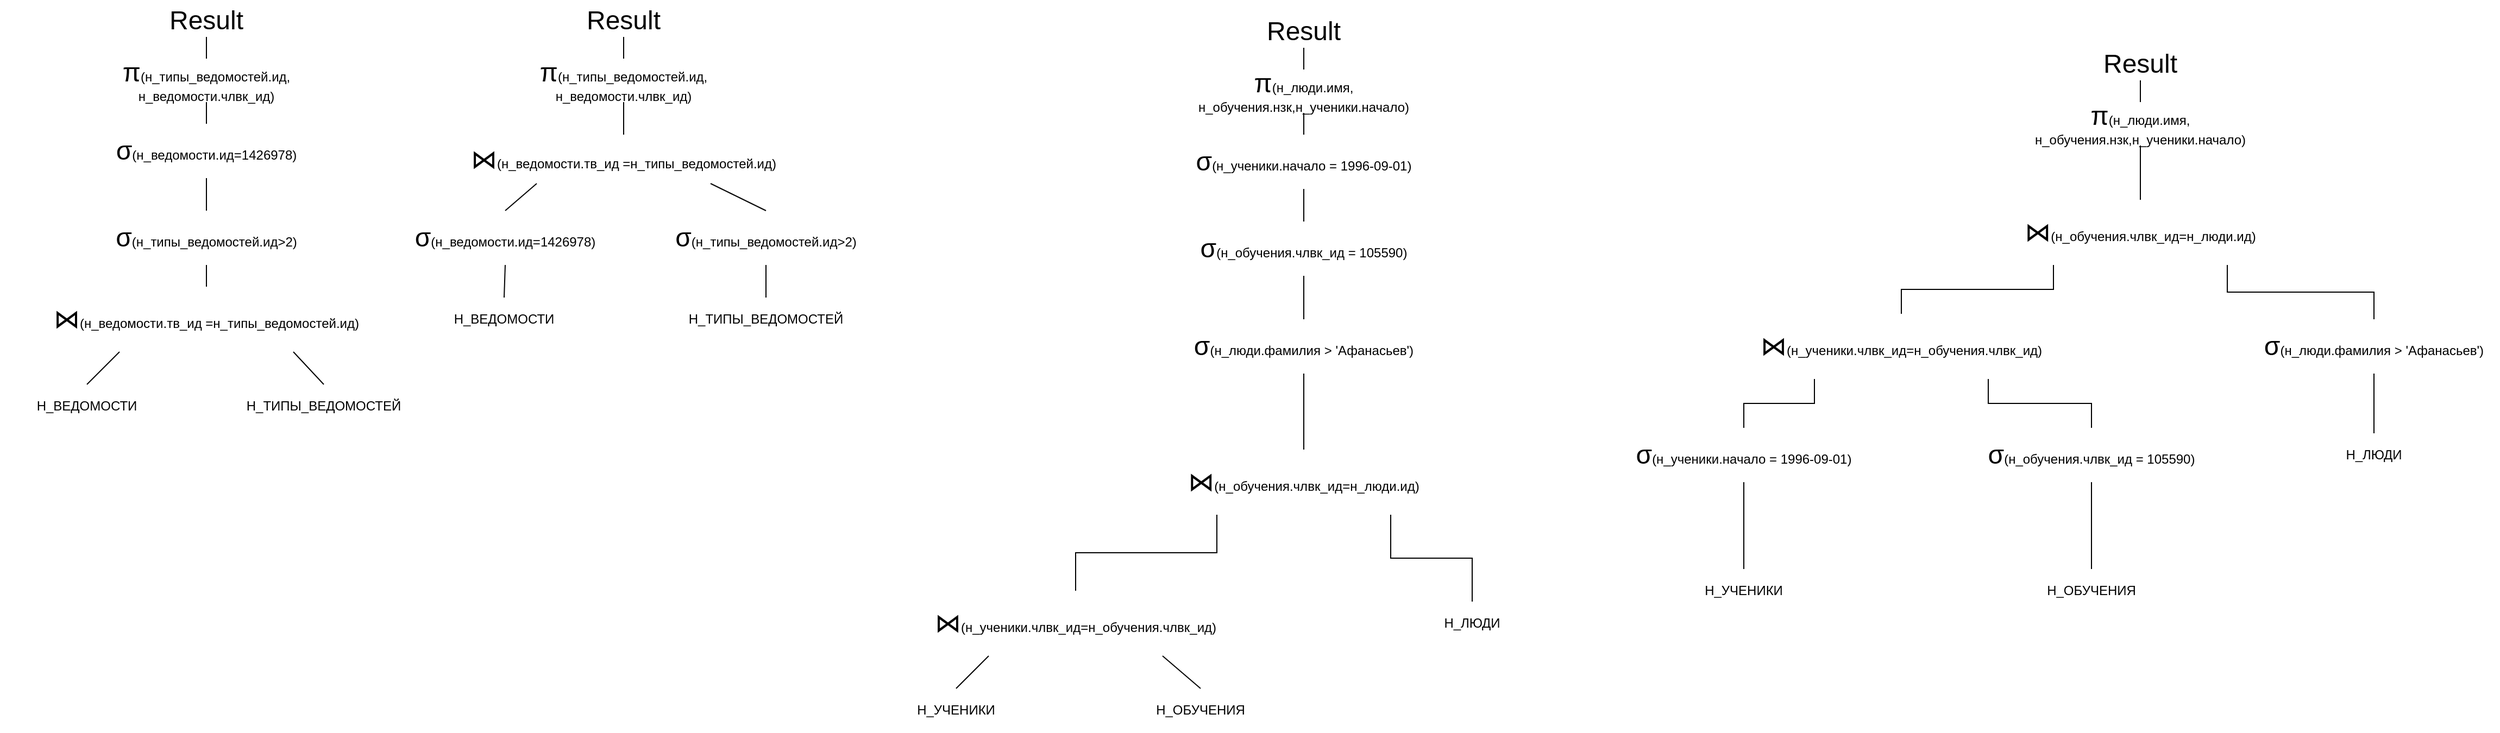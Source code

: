 <mxfile version="27.0.1" pages="2">
  <diagram name="Страница — 1" id="2JjP7Pa0rujz-EyegafC">
    <mxGraphModel dx="2725" dy="1222" grid="1" gridSize="10" guides="1" tooltips="1" connect="1" arrows="1" fold="1" page="1" pageScale="1" pageWidth="827" pageHeight="1169" math="0" shadow="0">
      <root>
        <mxCell id="0" />
        <mxCell id="1" parent="0" />
        <mxCell id="96zn_LZhvRboqHvBQPjA-2" value="&lt;font style=&quot;font-size: 24px;&quot;&gt;Result&lt;/font&gt;" style="text;html=1;align=center;verticalAlign=middle;whiteSpace=wrap;rounded=0;shadow=1;" parent="1" vertex="1">
          <mxGeometry x="20" y="50" width="60" height="30" as="geometry" />
        </mxCell>
        <mxCell id="96zn_LZhvRboqHvBQPjA-3" value="&lt;font style=&quot;font-size: 24px;&quot;&gt;π&lt;/font&gt;&lt;font style=&quot;font-size: 12px;&quot;&gt;(н_типы_ведомостей.ид, н_ведомости.члвк_ид&lt;/font&gt;)" style="text;html=1;align=center;verticalAlign=middle;whiteSpace=wrap;rounded=0;" parent="1" vertex="1">
          <mxGeometry x="-60" y="100" width="220" height="40" as="geometry" />
        </mxCell>
        <mxCell id="96zn_LZhvRboqHvBQPjA-4" value="&lt;font face=&quot;Helvetica&quot; style=&quot;&quot;&gt;&lt;font style=&quot;font-size: 24px;&quot;&gt;σ&lt;/font&gt;&lt;font style=&quot;font-size: 12px;&quot;&gt;&lt;font style=&quot;&quot;&gt;(н_ведомости.ид=1426978&lt;/font&gt;&lt;/font&gt;&lt;/font&gt;&lt;span style=&quot;background-color: transparent; color: light-dark(rgb(0, 0, 0), rgb(255, 255, 255));&quot;&gt;)&lt;/span&gt;" style="text;html=1;align=center;verticalAlign=middle;whiteSpace=wrap;rounded=0;" parent="1" vertex="1">
          <mxGeometry x="-65" y="160" width="230" height="50" as="geometry" />
        </mxCell>
        <mxCell id="96zn_LZhvRboqHvBQPjA-8" value="&lt;font face=&quot;Helvetica&quot; style=&quot;&quot;&gt;&lt;font style=&quot;font-size: 24px;&quot;&gt;σ&lt;/font&gt;&lt;font style=&quot;font-size: 12px;&quot;&gt;&lt;font style=&quot;&quot;&gt;(н_типы_ведомостей.ид&amp;gt;2&lt;/font&gt;&lt;/font&gt;&lt;/font&gt;&lt;span style=&quot;background-color: initial;&quot;&gt;)&lt;/span&gt;" style="text;html=1;align=center;verticalAlign=middle;whiteSpace=wrap;rounded=0;" parent="1" vertex="1">
          <mxGeometry x="-65" y="240" width="230" height="50" as="geometry" />
        </mxCell>
        <mxCell id="96zn_LZhvRboqHvBQPjA-9" value="&lt;span style=&quot;color: rgb(0, 0, 0); font-style: normal; font-variant-ligatures: normal; font-variant-caps: normal; font-weight: 400; letter-spacing: normal; orphans: 2; text-align: left; text-indent: 0px; text-transform: none; widows: 2; word-spacing: 0px; -webkit-text-stroke-width: 0px; white-space: normal; background-color: rgb(255, 255, 255); text-decoration-thickness: initial; text-decoration-style: initial; text-decoration-color: initial; float: none; display: inline !important;&quot;&gt;&lt;font style=&quot;font-size: 24px;&quot; face=&quot;Helvetica&quot;&gt;⋈&lt;/font&gt;&lt;font style=&quot;font-size: 12px;&quot; face=&quot;Helvetica&quot;&gt;(н_ведомости.тв_ид =н_типы_ведомостей.ид)&lt;/font&gt;&lt;/span&gt;" style="text;html=1;align=center;verticalAlign=middle;whiteSpace=wrap;rounded=0;" parent="1" vertex="1">
          <mxGeometry x="-110" y="310" width="320" height="60" as="geometry" />
        </mxCell>
        <mxCell id="96zn_LZhvRboqHvBQPjA-10" value="Н_ТИПЫ_ВЕДОМОСТЕЙ" style="text;html=1;align=center;verticalAlign=middle;whiteSpace=wrap;rounded=0;" parent="1" vertex="1">
          <mxGeometry x="80" y="400" width="156" height="40" as="geometry" />
        </mxCell>
        <mxCell id="96zn_LZhvRboqHvBQPjA-11" value="Н_ВЕДОМОСТИ" style="text;html=1;align=center;verticalAlign=middle;whiteSpace=wrap;rounded=0;" parent="1" vertex="1">
          <mxGeometry x="-140" y="400" width="160" height="40" as="geometry" />
        </mxCell>
        <mxCell id="96zn_LZhvRboqHvBQPjA-12" value="" style="endArrow=none;html=1;rounded=0;exitX=0.5;exitY=0;exitDx=0;exitDy=0;entryX=0.25;entryY=1;entryDx=0;entryDy=0;" parent="1" source="96zn_LZhvRboqHvBQPjA-11" target="96zn_LZhvRboqHvBQPjA-9" edge="1">
          <mxGeometry width="50" height="50" relative="1" as="geometry">
            <mxPoint x="-60" y="400" as="sourcePoint" />
            <mxPoint x="270" y="370" as="targetPoint" />
          </mxGeometry>
        </mxCell>
        <mxCell id="96zn_LZhvRboqHvBQPjA-13" value="" style="endArrow=none;html=1;rounded=0;exitX=0.5;exitY=0;exitDx=0;exitDy=0;entryX=0.75;entryY=1;entryDx=0;entryDy=0;" parent="1" source="96zn_LZhvRboqHvBQPjA-10" target="96zn_LZhvRboqHvBQPjA-9" edge="1">
          <mxGeometry width="50" height="50" relative="1" as="geometry">
            <mxPoint x="-50" y="410" as="sourcePoint" />
            <mxPoint x="-20" y="380" as="targetPoint" />
          </mxGeometry>
        </mxCell>
        <mxCell id="96zn_LZhvRboqHvBQPjA-14" value="" style="endArrow=none;html=1;rounded=0;exitX=0.5;exitY=0;exitDx=0;exitDy=0;" parent="1" source="96zn_LZhvRboqHvBQPjA-9" target="96zn_LZhvRboqHvBQPjA-8" edge="1">
          <mxGeometry width="50" height="50" relative="1" as="geometry">
            <mxPoint x="220" y="420" as="sourcePoint" />
            <mxPoint x="270" y="370" as="targetPoint" />
          </mxGeometry>
        </mxCell>
        <mxCell id="96zn_LZhvRboqHvBQPjA-15" value="" style="endArrow=none;html=1;rounded=0;exitX=0.5;exitY=0;exitDx=0;exitDy=0;entryX=0.5;entryY=1;entryDx=0;entryDy=0;" parent="1" source="96zn_LZhvRboqHvBQPjA-8" target="96zn_LZhvRboqHvBQPjA-4" edge="1">
          <mxGeometry width="50" height="50" relative="1" as="geometry">
            <mxPoint x="-40" y="420" as="sourcePoint" />
            <mxPoint x="-10" y="390" as="targetPoint" />
          </mxGeometry>
        </mxCell>
        <mxCell id="96zn_LZhvRboqHvBQPjA-16" value="" style="endArrow=none;html=1;rounded=0;exitX=0.5;exitY=1;exitDx=0;exitDy=0;entryX=0.5;entryY=0;entryDx=0;entryDy=0;" parent="1" source="96zn_LZhvRboqHvBQPjA-3" target="96zn_LZhvRboqHvBQPjA-4" edge="1">
          <mxGeometry width="50" height="50" relative="1" as="geometry">
            <mxPoint x="-30" y="430" as="sourcePoint" />
            <mxPoint y="400" as="targetPoint" />
          </mxGeometry>
        </mxCell>
        <mxCell id="96zn_LZhvRboqHvBQPjA-17" value="" style="endArrow=none;html=1;rounded=0;exitX=0.5;exitY=1;exitDx=0;exitDy=0;entryX=0.5;entryY=0;entryDx=0;entryDy=0;" parent="1" source="96zn_LZhvRboqHvBQPjA-2" target="96zn_LZhvRboqHvBQPjA-3" edge="1">
          <mxGeometry width="50" height="50" relative="1" as="geometry">
            <mxPoint x="-20" y="440" as="sourcePoint" />
            <mxPoint x="10" y="410" as="targetPoint" />
          </mxGeometry>
        </mxCell>
        <mxCell id="96zn_LZhvRboqHvBQPjA-21" value="&lt;font style=&quot;font-size: 24px;&quot;&gt;Result&lt;/font&gt;" style="text;html=1;align=center;verticalAlign=middle;whiteSpace=wrap;rounded=0;shadow=1;" parent="1" vertex="1">
          <mxGeometry x="404" y="50" width="60" height="30" as="geometry" />
        </mxCell>
        <mxCell id="96zn_LZhvRboqHvBQPjA-22" value="&lt;font style=&quot;font-size: 24px;&quot;&gt;π&lt;/font&gt;(н_типы_ведомостей.ид, н_ведомости.члвк_ид)" style="text;html=1;align=center;verticalAlign=middle;whiteSpace=wrap;rounded=0;" parent="1" vertex="1">
          <mxGeometry x="324" y="100" width="220" height="40" as="geometry" />
        </mxCell>
        <mxCell id="96zn_LZhvRboqHvBQPjA-23" value="&lt;font face=&quot;Helvetica&quot; style=&quot;&quot;&gt;&lt;font style=&quot;font-size: 24px;&quot;&gt;σ&lt;/font&gt;&lt;font style=&quot;font-size: 12px;&quot;&gt;&lt;font style=&quot;&quot;&gt;(&lt;/font&gt;&lt;/font&gt;&lt;/font&gt;н_ведомости.ид=1426978&lt;span style=&quot;background-color: transparent; color: light-dark(rgb(0, 0, 0), rgb(255, 255, 255));&quot;&gt;)&lt;/span&gt;" style="text;html=1;align=center;verticalAlign=middle;whiteSpace=wrap;rounded=0;" parent="1" vertex="1">
          <mxGeometry x="210" y="240" width="230" height="50" as="geometry" />
        </mxCell>
        <mxCell id="96zn_LZhvRboqHvBQPjA-24" value="&lt;font face=&quot;Helvetica&quot; style=&quot;&quot;&gt;&lt;font style=&quot;font-size: 24px;&quot;&gt;σ&lt;/font&gt;&lt;font style=&quot;font-size: 12px;&quot;&gt;&lt;font style=&quot;&quot;&gt;(&lt;/font&gt;&lt;/font&gt;&lt;/font&gt;н_типы_ведомостей.ид&amp;gt;2&lt;span style=&quot;background-color: initial;&quot;&gt;)&lt;/span&gt;" style="text;html=1;align=center;verticalAlign=middle;whiteSpace=wrap;rounded=0;" parent="1" vertex="1">
          <mxGeometry x="450" y="240" width="230" height="50" as="geometry" />
        </mxCell>
        <mxCell id="96zn_LZhvRboqHvBQPjA-25" value="&lt;span style=&quot;color: rgb(0, 0, 0); font-style: normal; font-variant-ligatures: normal; font-variant-caps: normal; font-weight: 400; letter-spacing: normal; orphans: 2; text-align: left; text-indent: 0px; text-transform: none; widows: 2; word-spacing: 0px; -webkit-text-stroke-width: 0px; white-space: normal; background-color: rgb(255, 255, 255); text-decoration-thickness: initial; text-decoration-style: initial; text-decoration-color: initial; float: none; display: inline !important;&quot;&gt;&lt;font style=&quot;font-size: 24px;&quot; face=&quot;Helvetica&quot;&gt;⋈&lt;/font&gt;&lt;font style=&quot;font-size: 12px;&quot; face=&quot;Helvetica&quot;&gt;(&lt;/font&gt;н_ведомости.тв_ид =н_типы_ведомостей.ид&lt;font style=&quot;font-size: 12px;&quot; face=&quot;Helvetica&quot;&gt;)&lt;/font&gt;&lt;/span&gt;" style="text;html=1;align=center;verticalAlign=middle;whiteSpace=wrap;rounded=0;" parent="1" vertex="1">
          <mxGeometry x="274" y="170" width="320" height="45" as="geometry" />
        </mxCell>
        <mxCell id="96zn_LZhvRboqHvBQPjA-26" value="Н_ТИПЫ_ВЕДОМОСТЕЙ" style="text;html=1;align=center;verticalAlign=middle;whiteSpace=wrap;rounded=0;" parent="1" vertex="1">
          <mxGeometry x="510" y="320" width="110" height="40" as="geometry" />
        </mxCell>
        <mxCell id="96zn_LZhvRboqHvBQPjA-27" value="Н_ВЕДОМОСТИ" style="text;html=1;align=center;verticalAlign=middle;whiteSpace=wrap;rounded=0;" parent="1" vertex="1">
          <mxGeometry x="244" y="320" width="160" height="40" as="geometry" />
        </mxCell>
        <mxCell id="96zn_LZhvRboqHvBQPjA-33" value="" style="endArrow=none;html=1;rounded=0;exitX=0.5;exitY=1;exitDx=0;exitDy=0;entryX=0.5;entryY=0;entryDx=0;entryDy=0;" parent="1" source="96zn_LZhvRboqHvBQPjA-21" target="96zn_LZhvRboqHvBQPjA-22" edge="1">
          <mxGeometry width="50" height="50" relative="1" as="geometry">
            <mxPoint x="364" y="440" as="sourcePoint" />
            <mxPoint x="394" y="410" as="targetPoint" />
          </mxGeometry>
        </mxCell>
        <mxCell id="96zn_LZhvRboqHvBQPjA-34" value="" style="endArrow=none;html=1;rounded=0;exitX=0.5;exitY=0;exitDx=0;exitDy=0;entryX=0.5;entryY=1;entryDx=0;entryDy=0;" parent="1" source="96zn_LZhvRboqHvBQPjA-27" target="96zn_LZhvRboqHvBQPjA-23" edge="1">
          <mxGeometry width="50" height="50" relative="1" as="geometry">
            <mxPoint x="-50" y="410" as="sourcePoint" />
            <mxPoint x="-20" y="380" as="targetPoint" />
          </mxGeometry>
        </mxCell>
        <mxCell id="96zn_LZhvRboqHvBQPjA-35" value="" style="endArrow=none;html=1;rounded=0;exitX=0.5;exitY=0;exitDx=0;exitDy=0;entryX=0.5;entryY=1;entryDx=0;entryDy=0;" parent="1" source="96zn_LZhvRboqHvBQPjA-26" edge="1">
          <mxGeometry width="50" height="50" relative="1" as="geometry">
            <mxPoint x="345" y="330" as="sourcePoint" />
            <mxPoint x="565" y="290" as="targetPoint" />
          </mxGeometry>
        </mxCell>
        <mxCell id="96zn_LZhvRboqHvBQPjA-36" value="" style="endArrow=none;html=1;rounded=0;exitX=0.5;exitY=0;exitDx=0;exitDy=0;entryX=0.25;entryY=1;entryDx=0;entryDy=0;" parent="1" source="96zn_LZhvRboqHvBQPjA-23" target="96zn_LZhvRboqHvBQPjA-25" edge="1">
          <mxGeometry width="50" height="50" relative="1" as="geometry">
            <mxPoint x="355" y="340" as="sourcePoint" />
            <mxPoint x="355" y="310" as="targetPoint" />
          </mxGeometry>
        </mxCell>
        <mxCell id="96zn_LZhvRboqHvBQPjA-37" value="" style="endArrow=none;html=1;rounded=0;exitX=0.5;exitY=0;exitDx=0;exitDy=0;entryX=0.75;entryY=1;entryDx=0;entryDy=0;" parent="1" source="96zn_LZhvRboqHvBQPjA-24" target="96zn_LZhvRboqHvBQPjA-25" edge="1">
          <mxGeometry width="50" height="50" relative="1" as="geometry">
            <mxPoint x="565" y="240" as="sourcePoint" />
            <mxPoint x="365" y="320" as="targetPoint" />
          </mxGeometry>
        </mxCell>
        <mxCell id="96zn_LZhvRboqHvBQPjA-38" value="" style="endArrow=none;html=1;rounded=0;entryX=0.5;entryY=1;entryDx=0;entryDy=0;" parent="1" source="96zn_LZhvRboqHvBQPjA-25" target="96zn_LZhvRboqHvBQPjA-22" edge="1">
          <mxGeometry width="50" height="50" relative="1" as="geometry">
            <mxPoint x="375" y="360" as="sourcePoint" />
            <mxPoint x="375" y="330" as="targetPoint" />
          </mxGeometry>
        </mxCell>
        <mxCell id="K8DJrwSRKDagzmZcBtCX-1" value="&lt;font style=&quot;font-size: 24px;&quot;&gt;Result&lt;/font&gt;" style="text;html=1;align=center;verticalAlign=middle;whiteSpace=wrap;rounded=0;shadow=1;" parent="1" vertex="1">
          <mxGeometry x="1030" y="60" width="60" height="30" as="geometry" />
        </mxCell>
        <mxCell id="K8DJrwSRKDagzmZcBtCX-2" value="&lt;font style=&quot;font-size: 24px;&quot;&gt;π&lt;/font&gt;&lt;font style=&quot;font-size: 12px;&quot;&gt;(н_люди.имя,&lt;/font&gt;&lt;div&gt;&lt;font style=&quot;font-size: 12px;&quot;&gt;н_обучения.нзк,н_ученики.начало)&lt;/font&gt;&lt;/div&gt;" style="text;html=1;align=center;verticalAlign=middle;whiteSpace=wrap;rounded=0;" parent="1" vertex="1">
          <mxGeometry x="950" y="110" width="220" height="40" as="geometry" />
        </mxCell>
        <mxCell id="K8DJrwSRKDagzmZcBtCX-3" value="&lt;font face=&quot;Helvetica&quot; style=&quot;&quot;&gt;&lt;font style=&quot;font-size: 24px;&quot;&gt;σ&lt;/font&gt;&lt;font style=&quot;font-size: 12px;&quot;&gt;&lt;font style=&quot;&quot;&gt;(н_ученики.начало = 1996-09-01&lt;/font&gt;&lt;/font&gt;&lt;/font&gt;&lt;span style=&quot;background-color: transparent; color: light-dark(rgb(0, 0, 0), rgb(255, 255, 255));&quot;&gt;)&lt;/span&gt;" style="text;html=1;align=center;verticalAlign=middle;whiteSpace=wrap;rounded=0;" parent="1" vertex="1">
          <mxGeometry x="945" y="170" width="230" height="50" as="geometry" />
        </mxCell>
        <mxCell id="K8DJrwSRKDagzmZcBtCX-4" value="&lt;font face=&quot;Helvetica&quot; style=&quot;&quot;&gt;&lt;font style=&quot;font-size: 24px;&quot;&gt;σ&lt;/font&gt;&lt;font style=&quot;font-size: 12px;&quot;&gt;&lt;font style=&quot;&quot;&gt;(н_обучения.члвк_ид = 105590&lt;/font&gt;&lt;/font&gt;&lt;/font&gt;&lt;span style=&quot;background-color: initial;&quot;&gt;)&lt;/span&gt;" style="text;html=1;align=center;verticalAlign=middle;whiteSpace=wrap;rounded=0;" parent="1" vertex="1">
          <mxGeometry x="945" y="250" width="230" height="50" as="geometry" />
        </mxCell>
        <mxCell id="K8DJrwSRKDagzmZcBtCX-5" value="&lt;span style=&quot;color: rgb(0, 0, 0); font-style: normal; font-variant-ligatures: normal; font-variant-caps: normal; font-weight: 400; letter-spacing: normal; orphans: 2; text-align: left; text-indent: 0px; text-transform: none; widows: 2; word-spacing: 0px; -webkit-text-stroke-width: 0px; white-space: normal; background-color: rgb(255, 255, 255); text-decoration-thickness: initial; text-decoration-style: initial; text-decoration-color: initial; float: none; display: inline !important;&quot;&gt;&lt;font style=&quot;font-size: 24px;&quot; face=&quot;Helvetica&quot;&gt;⋈&lt;/font&gt;&lt;font style=&quot;font-size: 12px;&quot; face=&quot;Helvetica&quot;&gt;(н_ученики.члвк_ид=н_обучения.члвк_ид)&lt;/font&gt;&lt;/span&gt;" style="text;html=1;align=center;verticalAlign=middle;whiteSpace=wrap;rounded=0;" parent="1" vertex="1">
          <mxGeometry x="690" y="590" width="320" height="60" as="geometry" />
        </mxCell>
        <mxCell id="K8DJrwSRKDagzmZcBtCX-6" value="Н_ОБУЧЕНИЯ" style="text;html=1;align=center;verticalAlign=middle;whiteSpace=wrap;rounded=0;" parent="1" vertex="1">
          <mxGeometry x="910" y="680" width="110" height="40" as="geometry" />
        </mxCell>
        <mxCell id="K8DJrwSRKDagzmZcBtCX-7" value="Н_УЧЕНИКИ" style="text;html=1;align=center;verticalAlign=middle;whiteSpace=wrap;rounded=0;" parent="1" vertex="1">
          <mxGeometry x="660" y="680" width="160" height="40" as="geometry" />
        </mxCell>
        <mxCell id="K8DJrwSRKDagzmZcBtCX-8" value="" style="endArrow=none;html=1;rounded=0;exitX=0.5;exitY=0;exitDx=0;exitDy=0;entryX=0.25;entryY=1;entryDx=0;entryDy=0;" parent="1" source="K8DJrwSRKDagzmZcBtCX-7" target="K8DJrwSRKDagzmZcBtCX-5" edge="1">
          <mxGeometry width="50" height="50" relative="1" as="geometry">
            <mxPoint x="1020" y="590" as="sourcePoint" />
            <mxPoint x="1070" y="540" as="targetPoint" />
          </mxGeometry>
        </mxCell>
        <mxCell id="K8DJrwSRKDagzmZcBtCX-9" value="" style="endArrow=none;html=1;rounded=0;exitX=0.5;exitY=0;exitDx=0;exitDy=0;entryX=0.75;entryY=1;entryDx=0;entryDy=0;" parent="1" source="K8DJrwSRKDagzmZcBtCX-6" target="K8DJrwSRKDagzmZcBtCX-5" edge="1">
          <mxGeometry width="50" height="50" relative="1" as="geometry">
            <mxPoint x="750" y="580" as="sourcePoint" />
            <mxPoint x="780" y="550" as="targetPoint" />
          </mxGeometry>
        </mxCell>
        <mxCell id="K8DJrwSRKDagzmZcBtCX-10" value="" style="endArrow=none;html=1;rounded=0;" parent="1" target="K8DJrwSRKDagzmZcBtCX-4" edge="1">
          <mxGeometry width="50" height="50" relative="1" as="geometry">
            <mxPoint x="1060" y="340" as="sourcePoint" />
            <mxPoint x="1280" y="380" as="targetPoint" />
          </mxGeometry>
        </mxCell>
        <mxCell id="K8DJrwSRKDagzmZcBtCX-11" value="" style="endArrow=none;html=1;rounded=0;exitX=0.5;exitY=0;exitDx=0;exitDy=0;entryX=0.5;entryY=1;entryDx=0;entryDy=0;" parent="1" source="K8DJrwSRKDagzmZcBtCX-4" target="K8DJrwSRKDagzmZcBtCX-3" edge="1">
          <mxGeometry width="50" height="50" relative="1" as="geometry">
            <mxPoint x="970" y="430" as="sourcePoint" />
            <mxPoint x="1000" y="400" as="targetPoint" />
          </mxGeometry>
        </mxCell>
        <mxCell id="K8DJrwSRKDagzmZcBtCX-12" value="" style="endArrow=none;html=1;rounded=0;exitX=0.5;exitY=1;exitDx=0;exitDy=0;entryX=0.5;entryY=0;entryDx=0;entryDy=0;" parent="1" source="K8DJrwSRKDagzmZcBtCX-2" target="K8DJrwSRKDagzmZcBtCX-3" edge="1">
          <mxGeometry width="50" height="50" relative="1" as="geometry">
            <mxPoint x="980" y="440" as="sourcePoint" />
            <mxPoint x="1010" y="410" as="targetPoint" />
          </mxGeometry>
        </mxCell>
        <mxCell id="K8DJrwSRKDagzmZcBtCX-13" value="" style="endArrow=none;html=1;rounded=0;exitX=0.5;exitY=1;exitDx=0;exitDy=0;entryX=0.5;entryY=0;entryDx=0;entryDy=0;" parent="1" source="K8DJrwSRKDagzmZcBtCX-1" target="K8DJrwSRKDagzmZcBtCX-2" edge="1">
          <mxGeometry width="50" height="50" relative="1" as="geometry">
            <mxPoint x="990" y="450" as="sourcePoint" />
            <mxPoint x="1020" y="420" as="targetPoint" />
          </mxGeometry>
        </mxCell>
        <mxCell id="K8DJrwSRKDagzmZcBtCX-14" value="&lt;font style=&quot;font-size: 24px;&quot;&gt;Result&lt;/font&gt;" style="text;html=1;align=center;verticalAlign=middle;whiteSpace=wrap;rounded=0;shadow=1;" parent="1" vertex="1">
          <mxGeometry x="1800" y="90" width="60" height="30" as="geometry" />
        </mxCell>
        <mxCell id="K8DJrwSRKDagzmZcBtCX-21" value="" style="endArrow=none;html=1;rounded=0;exitX=0.5;exitY=1;exitDx=0;exitDy=0;entryX=0.5;entryY=0;entryDx=0;entryDy=0;" parent="1" source="K8DJrwSRKDagzmZcBtCX-14" target="9OCpa6pSPPRvGiKED115-7" edge="1">
          <mxGeometry width="50" height="50" relative="1" as="geometry">
            <mxPoint x="1500" y="450" as="sourcePoint" />
            <mxPoint x="1570" y="110" as="targetPoint" />
          </mxGeometry>
        </mxCell>
        <mxCell id="K8DJrwSRKDagzmZcBtCX-30" style="edgeStyle=orthogonalEdgeStyle;rounded=0;orthogonalLoop=1;jettySize=auto;html=1;endArrow=none;startFill=0;entryX=0.5;entryY=0;entryDx=0;entryDy=0;" parent="1" source="K8DJrwSRKDagzmZcBtCX-27" target="9OCpa6pSPPRvGiKED115-2" edge="1">
          <mxGeometry relative="1" as="geometry" />
        </mxCell>
        <mxCell id="K8DJrwSRKDagzmZcBtCX-27" value="&lt;font face=&quot;Helvetica&quot; style=&quot;&quot;&gt;&lt;font style=&quot;font-size: 24px;&quot;&gt;σ&lt;/font&gt;&lt;font style=&quot;font-size: 12px;&quot;&gt;&lt;font style=&quot;&quot;&gt;(н_люди.фамилия &amp;gt; &#39;Афанасьев&#39;)&lt;/font&gt;&lt;/font&gt;&lt;/font&gt;" style="text;html=1;align=center;verticalAlign=middle;whiteSpace=wrap;rounded=0;" parent="1" vertex="1">
          <mxGeometry x="945" y="340" width="230" height="50" as="geometry" />
        </mxCell>
        <mxCell id="K8DJrwSRKDagzmZcBtCX-31" style="edgeStyle=orthogonalEdgeStyle;rounded=0;orthogonalLoop=1;jettySize=auto;html=1;exitX=0.5;exitY=1;exitDx=0;exitDy=0;" parent="1" edge="1">
          <mxGeometry relative="1" as="geometry">
            <mxPoint x="1855" y="385" as="sourcePoint" />
            <mxPoint x="1855" y="385" as="targetPoint" />
          </mxGeometry>
        </mxCell>
        <mxCell id="9OCpa6pSPPRvGiKED115-2" value="&lt;span style=&quot;color: rgb(0, 0, 0); font-style: normal; font-variant-ligatures: normal; font-variant-caps: normal; font-weight: 400; letter-spacing: normal; orphans: 2; text-align: left; text-indent: 0px; text-transform: none; widows: 2; word-spacing: 0px; -webkit-text-stroke-width: 0px; white-space: normal; background-color: rgb(255, 255, 255); text-decoration-thickness: initial; text-decoration-style: initial; text-decoration-color: initial; float: none; display: inline !important;&quot;&gt;&lt;font style=&quot;font-size: 24px;&quot; face=&quot;Helvetica&quot;&gt;⋈&lt;/font&gt;&lt;font style=&quot;font-size: 12px;&quot; face=&quot;Helvetica&quot;&gt;(н_обучения.члвк_ид=н_люди.ид)&lt;/font&gt;&lt;/span&gt;" style="text;html=1;align=center;verticalAlign=middle;whiteSpace=wrap;rounded=0;" vertex="1" parent="1">
          <mxGeometry x="900" y="460" width="320" height="60" as="geometry" />
        </mxCell>
        <mxCell id="9OCpa6pSPPRvGiKED115-3" style="edgeStyle=orthogonalEdgeStyle;rounded=0;orthogonalLoop=1;jettySize=auto;html=1;endArrow=none;startFill=0;entryX=0.5;entryY=0;entryDx=0;entryDy=0;exitX=0.25;exitY=1;exitDx=0;exitDy=0;" edge="1" parent="1" source="9OCpa6pSPPRvGiKED115-2" target="K8DJrwSRKDagzmZcBtCX-5">
          <mxGeometry relative="1" as="geometry">
            <mxPoint x="804.5" y="430" as="sourcePoint" />
            <mxPoint x="874.5" y="500" as="targetPoint" />
          </mxGeometry>
        </mxCell>
        <mxCell id="9OCpa6pSPPRvGiKED115-4" value="Н_ЛЮДИ" style="text;html=1;align=center;verticalAlign=middle;whiteSpace=wrap;rounded=0;" vertex="1" parent="1">
          <mxGeometry x="1160" y="600" width="110" height="40" as="geometry" />
        </mxCell>
        <mxCell id="9OCpa6pSPPRvGiKED115-5" style="edgeStyle=orthogonalEdgeStyle;rounded=0;orthogonalLoop=1;jettySize=auto;html=1;endArrow=none;startFill=0;entryX=0.5;entryY=0;entryDx=0;entryDy=0;exitX=0.75;exitY=1;exitDx=0;exitDy=0;" edge="1" parent="1" source="9OCpa6pSPPRvGiKED115-2" target="9OCpa6pSPPRvGiKED115-4">
          <mxGeometry relative="1" as="geometry">
            <mxPoint x="1440" y="530" as="sourcePoint" />
            <mxPoint x="1230" y="600" as="targetPoint" />
          </mxGeometry>
        </mxCell>
        <mxCell id="9OCpa6pSPPRvGiKED115-28" style="edgeStyle=orthogonalEdgeStyle;rounded=0;orthogonalLoop=1;jettySize=auto;html=1;exitX=0.5;exitY=1;exitDx=0;exitDy=0;entryX=0.5;entryY=0;entryDx=0;entryDy=0;endArrow=none;startFill=0;" edge="1" parent="1" source="9OCpa6pSPPRvGiKED115-7" target="9OCpa6pSPPRvGiKED115-25">
          <mxGeometry relative="1" as="geometry" />
        </mxCell>
        <mxCell id="9OCpa6pSPPRvGiKED115-7" value="&lt;font style=&quot;font-size: 24px;&quot;&gt;π&lt;/font&gt;&lt;font style=&quot;font-size: 12px;&quot;&gt;(н_люди.имя,&lt;/font&gt;&lt;div&gt;&lt;font style=&quot;font-size: 12px;&quot;&gt;н_обучения.нзк,н_ученики.начало)&lt;/font&gt;&lt;/div&gt;" style="text;html=1;align=center;verticalAlign=middle;whiteSpace=wrap;rounded=0;" vertex="1" parent="1">
          <mxGeometry x="1720" y="140" width="220" height="40" as="geometry" />
        </mxCell>
        <mxCell id="9OCpa6pSPPRvGiKED115-10" value="Н_УЧЕНИКИ" style="text;html=1;align=center;verticalAlign=middle;whiteSpace=wrap;rounded=0;" vertex="1" parent="1">
          <mxGeometry x="1385" y="570" width="160" height="40" as="geometry" />
        </mxCell>
        <mxCell id="9OCpa6pSPPRvGiKED115-11" value="&lt;font face=&quot;Helvetica&quot; style=&quot;&quot;&gt;&lt;font style=&quot;font-size: 24px;&quot;&gt;σ&lt;/font&gt;&lt;font style=&quot;font-size: 12px;&quot;&gt;&lt;font style=&quot;&quot;&gt;(н_ученики.начало = 1996-09-01&lt;/font&gt;&lt;/font&gt;&lt;/font&gt;&lt;span style=&quot;background-color: transparent; color: light-dark(rgb(0, 0, 0), rgb(255, 255, 255));&quot;&gt;)&lt;/span&gt;" style="text;html=1;align=center;verticalAlign=middle;whiteSpace=wrap;rounded=0;" vertex="1" parent="1">
          <mxGeometry x="1350" y="440" width="230" height="50" as="geometry" />
        </mxCell>
        <mxCell id="9OCpa6pSPPRvGiKED115-13" style="edgeStyle=orthogonalEdgeStyle;rounded=0;orthogonalLoop=1;jettySize=auto;html=1;endArrow=none;startFill=0;entryX=0.5;entryY=0;entryDx=0;entryDy=0;exitX=0.5;exitY=1;exitDx=0;exitDy=0;" edge="1" parent="1" source="9OCpa6pSPPRvGiKED115-11" target="9OCpa6pSPPRvGiKED115-10">
          <mxGeometry relative="1" as="geometry">
            <mxPoint x="1464.5" y="490" as="sourcePoint" />
            <mxPoint x="1464.5" y="560" as="targetPoint" />
          </mxGeometry>
        </mxCell>
        <mxCell id="9OCpa6pSPPRvGiKED115-14" value="Н_ОБУЧЕНИЯ" style="text;html=1;align=center;verticalAlign=middle;whiteSpace=wrap;rounded=0;" vertex="1" parent="1">
          <mxGeometry x="1730" y="570" width="110" height="40" as="geometry" />
        </mxCell>
        <mxCell id="9OCpa6pSPPRvGiKED115-15" value="&lt;font face=&quot;Helvetica&quot; style=&quot;&quot;&gt;&lt;font style=&quot;font-size: 24px;&quot;&gt;σ&lt;/font&gt;&lt;font style=&quot;font-size: 12px;&quot;&gt;&lt;font style=&quot;&quot;&gt;(н_обучения.члвк_ид = 105590&lt;/font&gt;&lt;/font&gt;&lt;/font&gt;&lt;span style=&quot;background-color: initial;&quot;&gt;)&lt;/span&gt;" style="text;html=1;align=center;verticalAlign=middle;whiteSpace=wrap;rounded=0;" vertex="1" parent="1">
          <mxGeometry x="1670" y="440" width="230" height="50" as="geometry" />
        </mxCell>
        <mxCell id="9OCpa6pSPPRvGiKED115-16" style="edgeStyle=orthogonalEdgeStyle;rounded=0;orthogonalLoop=1;jettySize=auto;html=1;endArrow=none;startFill=0;entryX=0.5;entryY=0;entryDx=0;entryDy=0;exitX=0.5;exitY=1;exitDx=0;exitDy=0;" edge="1" parent="1" source="9OCpa6pSPPRvGiKED115-15" target="9OCpa6pSPPRvGiKED115-14">
          <mxGeometry relative="1" as="geometry">
            <mxPoint x="1780" y="490" as="sourcePoint" />
            <mxPoint x="1780" y="570" as="targetPoint" />
          </mxGeometry>
        </mxCell>
        <mxCell id="9OCpa6pSPPRvGiKED115-20" style="edgeStyle=orthogonalEdgeStyle;rounded=0;orthogonalLoop=1;jettySize=auto;html=1;exitX=0.25;exitY=1;exitDx=0;exitDy=0;endArrow=none;startFill=0;" edge="1" parent="1" source="9OCpa6pSPPRvGiKED115-17" target="9OCpa6pSPPRvGiKED115-11">
          <mxGeometry relative="1" as="geometry" />
        </mxCell>
        <mxCell id="9OCpa6pSPPRvGiKED115-21" style="edgeStyle=orthogonalEdgeStyle;rounded=0;orthogonalLoop=1;jettySize=auto;html=1;exitX=0.75;exitY=1;exitDx=0;exitDy=0;endArrow=none;startFill=0;" edge="1" parent="1" source="9OCpa6pSPPRvGiKED115-17" target="9OCpa6pSPPRvGiKED115-15">
          <mxGeometry relative="1" as="geometry" />
        </mxCell>
        <mxCell id="9OCpa6pSPPRvGiKED115-17" value="&lt;span style=&quot;color: rgb(0, 0, 0); font-style: normal; font-variant-ligatures: normal; font-variant-caps: normal; font-weight: 400; letter-spacing: normal; orphans: 2; text-align: left; text-indent: 0px; text-transform: none; widows: 2; word-spacing: 0px; -webkit-text-stroke-width: 0px; white-space: normal; background-color: rgb(255, 255, 255); text-decoration-thickness: initial; text-decoration-style: initial; text-decoration-color: initial; float: none; display: inline !important;&quot;&gt;&lt;font style=&quot;font-size: 24px;&quot; face=&quot;Helvetica&quot;&gt;⋈&lt;/font&gt;&lt;font style=&quot;font-size: 12px;&quot; face=&quot;Helvetica&quot;&gt;(н_ученики.члвк_ид=н_обучения.члвк_ид)&lt;/font&gt;&lt;/span&gt;" style="text;html=1;align=center;verticalAlign=middle;whiteSpace=wrap;rounded=0;" vertex="1" parent="1">
          <mxGeometry x="1450" y="335" width="320" height="60" as="geometry" />
        </mxCell>
        <mxCell id="9OCpa6pSPPRvGiKED115-22" value="Н_ЛЮДИ" style="text;html=1;align=center;verticalAlign=middle;whiteSpace=wrap;rounded=0;" vertex="1" parent="1">
          <mxGeometry x="1990" y="445" width="110" height="40" as="geometry" />
        </mxCell>
        <mxCell id="9OCpa6pSPPRvGiKED115-24" style="edgeStyle=orthogonalEdgeStyle;rounded=0;orthogonalLoop=1;jettySize=auto;html=1;exitX=0.5;exitY=1;exitDx=0;exitDy=0;entryX=0.5;entryY=0;entryDx=0;entryDy=0;endArrow=none;startFill=0;" edge="1" parent="1" source="9OCpa6pSPPRvGiKED115-23" target="9OCpa6pSPPRvGiKED115-22">
          <mxGeometry relative="1" as="geometry" />
        </mxCell>
        <mxCell id="9OCpa6pSPPRvGiKED115-23" value="&lt;font face=&quot;Helvetica&quot; style=&quot;&quot;&gt;&lt;font style=&quot;font-size: 24px;&quot;&gt;σ&lt;/font&gt;&lt;font style=&quot;font-size: 12px;&quot;&gt;&lt;font style=&quot;&quot;&gt;(н_люди.фамилия &amp;gt; &#39;Афанасьев&#39;)&lt;/font&gt;&lt;/font&gt;&lt;/font&gt;" style="text;html=1;align=center;verticalAlign=middle;whiteSpace=wrap;rounded=0;" vertex="1" parent="1">
          <mxGeometry x="1930" y="340" width="230" height="50" as="geometry" />
        </mxCell>
        <mxCell id="9OCpa6pSPPRvGiKED115-26" style="edgeStyle=orthogonalEdgeStyle;rounded=0;orthogonalLoop=1;jettySize=auto;html=1;exitX=0.25;exitY=1;exitDx=0;exitDy=0;endArrow=none;startFill=0;" edge="1" parent="1" source="9OCpa6pSPPRvGiKED115-25" target="9OCpa6pSPPRvGiKED115-17">
          <mxGeometry relative="1" as="geometry" />
        </mxCell>
        <mxCell id="9OCpa6pSPPRvGiKED115-27" style="edgeStyle=orthogonalEdgeStyle;rounded=0;orthogonalLoop=1;jettySize=auto;html=1;exitX=0.75;exitY=1;exitDx=0;exitDy=0;entryX=0.5;entryY=0;entryDx=0;entryDy=0;endArrow=none;startFill=0;" edge="1" parent="1" source="9OCpa6pSPPRvGiKED115-25" target="9OCpa6pSPPRvGiKED115-23">
          <mxGeometry relative="1" as="geometry" />
        </mxCell>
        <mxCell id="9OCpa6pSPPRvGiKED115-25" value="&lt;span style=&quot;color: rgb(0, 0, 0); font-style: normal; font-variant-ligatures: normal; font-variant-caps: normal; font-weight: 400; letter-spacing: normal; orphans: 2; text-align: left; text-indent: 0px; text-transform: none; widows: 2; word-spacing: 0px; -webkit-text-stroke-width: 0px; white-space: normal; background-color: rgb(255, 255, 255); text-decoration-thickness: initial; text-decoration-style: initial; text-decoration-color: initial; float: none; display: inline !important;&quot;&gt;&lt;font style=&quot;font-size: 24px;&quot; face=&quot;Helvetica&quot;&gt;⋈&lt;/font&gt;&lt;font style=&quot;font-size: 12px;&quot; face=&quot;Helvetica&quot;&gt;(н_обучения.члвк_ид=н_люди.ид)&lt;/font&gt;&lt;/span&gt;" style="text;html=1;align=center;verticalAlign=middle;whiteSpace=wrap;rounded=0;" vertex="1" parent="1">
          <mxGeometry x="1670" y="230" width="320" height="60" as="geometry" />
        </mxCell>
      </root>
    </mxGraphModel>
  </diagram>
  <diagram id="Bz84TYsq3eT7sRz_icdk" name="Страница — 2">
    <mxGraphModel dx="2501" dy="788" grid="1" gridSize="10" guides="1" tooltips="1" connect="1" arrows="1" fold="1" page="1" pageScale="1" pageWidth="827" pageHeight="1169" math="0" shadow="0">
      <root>
        <mxCell id="0" />
        <mxCell id="1" parent="0" />
        <mxCell id="AfHIorYxNq62lIFqsqqZ-1" value="&lt;font style=&quot;font-size: 24px;&quot;&gt;Result&lt;/font&gt;" style="text;html=1;align=center;verticalAlign=middle;whiteSpace=wrap;rounded=0;shadow=1;" vertex="1" parent="1">
          <mxGeometry x="164" y="50" width="60" height="30" as="geometry" />
        </mxCell>
        <mxCell id="AfHIorYxNq62lIFqsqqZ-2" value="&lt;font style=&quot;font-size: 24px;&quot;&gt;π&lt;/font&gt;&lt;font style=&quot;font-size: 12px;&quot;&gt;(н_люди.отчество, н_обучения.члвк_ид, н_ученики.начало&lt;/font&gt;&lt;span style=&quot;background-color: initial;&quot;&gt;)&lt;/span&gt;" style="text;html=1;align=center;verticalAlign=middle;whiteSpace=wrap;rounded=0;" vertex="1" parent="1">
          <mxGeometry x="84" y="100" width="220" height="60" as="geometry" />
        </mxCell>
        <mxCell id="AfHIorYxNq62lIFqsqqZ-3" value="&lt;font face=&quot;Helvetica&quot; style=&quot;&quot;&gt;&lt;font style=&quot;font-size: 24px;&quot;&gt;σ&lt;/font&gt;&lt;font style=&quot;font-size: 12px;&quot;&gt;&lt;font style=&quot;&quot;&gt;(н_люди.отчество = &#39;Сергеевич&#39;&lt;/font&gt;&lt;/font&gt;&lt;/font&gt;&lt;span style=&quot;background-color: initial;&quot;&gt;)&lt;/span&gt;" style="text;html=1;align=center;verticalAlign=middle;whiteSpace=wrap;rounded=0;" vertex="1" parent="1">
          <mxGeometry x="79" y="180" width="230" height="40" as="geometry" />
        </mxCell>
        <mxCell id="AfHIorYxNq62lIFqsqqZ-4" value="&lt;font face=&quot;Helvetica&quot; style=&quot;&quot;&gt;&lt;font style=&quot;font-size: 24px;&quot;&gt;σ&lt;/font&gt;&lt;font style=&quot;font-size: 12px;&quot;&gt;&lt;font style=&quot;&quot;&gt;(н_обучения.члвк_ид = 163276&lt;/font&gt;&lt;/font&gt;&lt;/font&gt;&lt;span style=&quot;background-color: initial;&quot;&gt;)&lt;/span&gt;" style="text;html=1;align=center;verticalAlign=middle;whiteSpace=wrap;rounded=0;" vertex="1" parent="1">
          <mxGeometry x="79" y="250" width="230" height="40" as="geometry" />
        </mxCell>
        <mxCell id="AfHIorYxNq62lIFqsqqZ-5" value="&lt;span style=&quot;color: rgb(0, 0, 0); font-style: normal; font-variant-ligatures: normal; font-variant-caps: normal; font-weight: 400; letter-spacing: normal; orphans: 2; text-align: left; text-indent: 0px; text-transform: none; widows: 2; word-spacing: 0px; -webkit-text-stroke-width: 0px; white-space: normal; background-color: rgb(255, 255, 255); text-decoration-thickness: initial; text-decoration-style: initial; text-decoration-color: initial; float: none; display: inline !important;&quot;&gt;&lt;font style=&quot;font-size: 24px;&quot; face=&quot;Helvetica&quot;&gt;⋈&lt;/font&gt;&lt;font style=&quot;font-size: 12px;&quot; face=&quot;Helvetica&quot;&gt;(н_люди.ид = н_обучения.члвк_ид )&lt;/font&gt;&lt;/span&gt;" style="text;html=1;align=center;verticalAlign=middle;whiteSpace=wrap;rounded=0;" vertex="1" parent="1">
          <mxGeometry x="-60" y="390" width="320" height="40" as="geometry" />
        </mxCell>
        <mxCell id="AfHIorYxNq62lIFqsqqZ-6" value="&lt;font style=&quot;font-size: 18px;&quot;&gt;н_ученики&lt;/font&gt;" style="text;html=1;align=center;verticalAlign=middle;whiteSpace=wrap;rounded=0;" vertex="1" parent="1">
          <mxGeometry x="260" y="390" width="110" height="40" as="geometry" />
        </mxCell>
        <mxCell id="AfHIorYxNq62lIFqsqqZ-7" value="&lt;font style=&quot;font-size: 18px;&quot;&gt;н_люди&lt;/font&gt;" style="text;html=1;align=center;verticalAlign=middle;whiteSpace=wrap;rounded=0;" vertex="1" parent="1">
          <mxGeometry x="-16" y="460" width="160" height="40" as="geometry" />
        </mxCell>
        <mxCell id="AfHIorYxNq62lIFqsqqZ-11" value="" style="endArrow=none;html=1;rounded=0;exitX=0.5;exitY=0;exitDx=0;exitDy=0;entryX=0.5;entryY=1;entryDx=0;entryDy=0;" edge="1" parent="1" source="AfHIorYxNq62lIFqsqqZ-4" target="AfHIorYxNq62lIFqsqqZ-3">
          <mxGeometry width="50" height="50" relative="1" as="geometry">
            <mxPoint x="104" y="420" as="sourcePoint" />
            <mxPoint x="134" y="390" as="targetPoint" />
          </mxGeometry>
        </mxCell>
        <mxCell id="AfHIorYxNq62lIFqsqqZ-12" value="" style="endArrow=none;html=1;rounded=0;exitX=0.5;exitY=1;exitDx=0;exitDy=0;entryX=0.5;entryY=0;entryDx=0;entryDy=0;" edge="1" parent="1" source="AfHIorYxNq62lIFqsqqZ-2" target="AfHIorYxNq62lIFqsqqZ-3">
          <mxGeometry width="50" height="50" relative="1" as="geometry">
            <mxPoint x="114" y="430" as="sourcePoint" />
            <mxPoint x="144" y="400" as="targetPoint" />
          </mxGeometry>
        </mxCell>
        <mxCell id="AfHIorYxNq62lIFqsqqZ-13" value="" style="endArrow=none;html=1;rounded=0;exitX=0.5;exitY=1;exitDx=0;exitDy=0;entryX=0.5;entryY=0;entryDx=0;entryDy=0;" edge="1" parent="1" source="AfHIorYxNq62lIFqsqqZ-1" target="AfHIorYxNq62lIFqsqqZ-2">
          <mxGeometry width="50" height="50" relative="1" as="geometry">
            <mxPoint x="124" y="440" as="sourcePoint" />
            <mxPoint x="154" y="410" as="targetPoint" />
          </mxGeometry>
        </mxCell>
        <mxCell id="AfHIorYxNq62lIFqsqqZ-14" value="&lt;font style=&quot;font-size: 18px;&quot;&gt;н_обучения&lt;/font&gt;" style="text;html=1;align=center;verticalAlign=middle;whiteSpace=wrap;rounded=0;" vertex="1" parent="1">
          <mxGeometry x="144" y="460" width="160" height="40" as="geometry" />
        </mxCell>
        <mxCell id="AfHIorYxNq62lIFqsqqZ-15" value="&lt;span style=&quot;color: rgb(0, 0, 0); font-style: normal; font-variant-ligatures: normal; font-variant-caps: normal; font-weight: 400; letter-spacing: normal; orphans: 2; text-align: left; text-indent: 0px; text-transform: none; widows: 2; word-spacing: 0px; -webkit-text-stroke-width: 0px; white-space: normal; background-color: rgb(255, 255, 255); text-decoration-thickness: initial; text-decoration-style: initial; text-decoration-color: initial; float: none; display: inline !important;&quot;&gt;&lt;font style=&quot;font-size: 24px;&quot; face=&quot;Helvetica&quot;&gt;⋈&lt;/font&gt;&lt;font style=&quot;font-size: 12px;&quot; face=&quot;Helvetica&quot;&gt;(н_обучения.вид_обуч_ид = н_ученики.ид )&lt;/font&gt;&lt;/span&gt;" style="text;html=1;align=center;verticalAlign=middle;whiteSpace=wrap;rounded=0;" vertex="1" parent="1">
          <mxGeometry x="34" y="320" width="320" height="40" as="geometry" />
        </mxCell>
        <mxCell id="AfHIorYxNq62lIFqsqqZ-16" value="" style="endArrow=none;html=1;rounded=0;exitX=0.25;exitY=0;exitDx=0;exitDy=0;entryX=0.75;entryY=1;entryDx=0;entryDy=0;" edge="1" parent="1" source="AfHIorYxNq62lIFqsqqZ-6" target="AfHIorYxNq62lIFqsqqZ-15">
          <mxGeometry width="50" height="50" relative="1" as="geometry">
            <mxPoint x="390" y="430" as="sourcePoint" />
            <mxPoint x="440" y="380" as="targetPoint" />
          </mxGeometry>
        </mxCell>
        <mxCell id="AfHIorYxNq62lIFqsqqZ-17" value="" style="endArrow=none;html=1;rounded=0;exitX=0.5;exitY=0;exitDx=0;exitDy=0;entryX=0.25;entryY=1;entryDx=0;entryDy=0;" edge="1" parent="1" source="AfHIorYxNq62lIFqsqqZ-5" target="AfHIorYxNq62lIFqsqqZ-15">
          <mxGeometry width="50" height="50" relative="1" as="geometry">
            <mxPoint x="390" y="430" as="sourcePoint" />
            <mxPoint x="440" y="380" as="targetPoint" />
          </mxGeometry>
        </mxCell>
        <mxCell id="AfHIorYxNq62lIFqsqqZ-18" value="" style="endArrow=none;html=1;rounded=0;exitX=0.5;exitY=0;exitDx=0;exitDy=0;entryX=0.5;entryY=1;entryDx=0;entryDy=0;" edge="1" parent="1" source="AfHIorYxNq62lIFqsqqZ-7" target="AfHIorYxNq62lIFqsqqZ-5">
          <mxGeometry width="50" height="50" relative="1" as="geometry">
            <mxPoint x="29" y="470" as="sourcePoint" />
            <mxPoint x="80" y="440" as="targetPoint" />
          </mxGeometry>
        </mxCell>
        <mxCell id="AfHIorYxNq62lIFqsqqZ-19" value="" style="endArrow=none;html=1;rounded=0;exitX=0.75;exitY=1;exitDx=0;exitDy=0;entryX=0.5;entryY=0;entryDx=0;entryDy=0;" edge="1" parent="1" source="AfHIorYxNq62lIFqsqqZ-5" target="AfHIorYxNq62lIFqsqqZ-14">
          <mxGeometry width="50" height="50" relative="1" as="geometry">
            <mxPoint x="390" y="430" as="sourcePoint" />
            <mxPoint x="440" y="380" as="targetPoint" />
          </mxGeometry>
        </mxCell>
        <mxCell id="AfHIorYxNq62lIFqsqqZ-20" value="&lt;font style=&quot;font-size: 24px;&quot;&gt;Result&lt;/font&gt;" style="text;html=1;align=center;verticalAlign=middle;whiteSpace=wrap;rounded=0;shadow=1;" vertex="1" parent="1">
          <mxGeometry x="654" y="50" width="60" height="30" as="geometry" />
        </mxCell>
        <mxCell id="AfHIorYxNq62lIFqsqqZ-21" value="&lt;font style=&quot;font-size: 24px;&quot;&gt;π&lt;/font&gt;&lt;font style=&quot;font-size: 12px;&quot;&gt;(н_люди.отчество, н_обучения.члвк_ид, н_ученики.начало&lt;/font&gt;&lt;span style=&quot;background-color: initial;&quot;&gt;)&lt;/span&gt;" style="text;html=1;align=center;verticalAlign=middle;whiteSpace=wrap;rounded=0;" vertex="1" parent="1">
          <mxGeometry x="574" y="100" width="220" height="60" as="geometry" />
        </mxCell>
        <mxCell id="AfHIorYxNq62lIFqsqqZ-22" value="&lt;font face=&quot;Helvetica&quot; style=&quot;&quot;&gt;&lt;font style=&quot;font-size: 24px;&quot;&gt;σ&lt;/font&gt;&lt;font style=&quot;font-size: 12px;&quot;&gt;&lt;font style=&quot;&quot;&gt;(н_люди.отчество = &#39;Сергеевич&#39;&lt;/font&gt;&lt;/font&gt;&lt;/font&gt;&lt;span style=&quot;background-color: initial;&quot;&gt;)&lt;/span&gt;" style="text;html=1;align=center;verticalAlign=middle;whiteSpace=wrap;rounded=0;" vertex="1" parent="1">
          <mxGeometry x="405" y="310" width="230" height="50" as="geometry" />
        </mxCell>
        <mxCell id="AfHIorYxNq62lIFqsqqZ-23" value="&lt;font face=&quot;Helvetica&quot; style=&quot;&quot;&gt;&lt;font style=&quot;font-size: 24px;&quot;&gt;σ&lt;/font&gt;&lt;font style=&quot;font-size: 12px;&quot;&gt;&lt;font style=&quot;&quot;&gt;(н_обучения.члвк_ид = 163276&lt;/font&gt;&lt;/font&gt;&lt;/font&gt;&lt;span style=&quot;background-color: initial;&quot;&gt;)&lt;/span&gt;" style="text;html=1;align=center;verticalAlign=middle;whiteSpace=wrap;rounded=0;" vertex="1" parent="1">
          <mxGeometry x="635" y="310" width="230" height="50" as="geometry" />
        </mxCell>
        <mxCell id="AfHIorYxNq62lIFqsqqZ-24" value="&lt;span style=&quot;color: rgb(0, 0, 0); font-style: normal; font-variant-ligatures: normal; font-variant-caps: normal; font-weight: 400; letter-spacing: normal; orphans: 2; text-align: left; text-indent: 0px; text-transform: none; widows: 2; word-spacing: 0px; -webkit-text-stroke-width: 0px; white-space: normal; background-color: rgb(255, 255, 255); text-decoration-thickness: initial; text-decoration-style: initial; text-decoration-color: initial; float: none; display: inline !important;&quot;&gt;&lt;font style=&quot;font-size: 24px;&quot; face=&quot;Helvetica&quot;&gt;⋈&lt;/font&gt;&lt;font style=&quot;font-size: 12px;&quot; face=&quot;Helvetica&quot;&gt;(н_люди.ид = н_обучения.члвк_ид )&lt;/font&gt;&lt;/span&gt;" style="text;html=1;align=center;verticalAlign=middle;whiteSpace=wrap;rounded=0;" vertex="1" parent="1">
          <mxGeometry x="414" y="245" width="320" height="40" as="geometry" />
        </mxCell>
        <mxCell id="AfHIorYxNq62lIFqsqqZ-25" value="&lt;font style=&quot;font-size: 18px;&quot;&gt;н_ученики&lt;/font&gt;" style="text;html=1;align=center;verticalAlign=middle;whiteSpace=wrap;rounded=0;" vertex="1" parent="1">
          <mxGeometry x="770" y="245" width="110" height="40" as="geometry" />
        </mxCell>
        <mxCell id="AfHIorYxNq62lIFqsqqZ-26" value="&lt;font style=&quot;font-size: 18px;&quot;&gt;н_люди&lt;/font&gt;" style="text;html=1;align=center;verticalAlign=middle;whiteSpace=wrap;rounded=0;" vertex="1" parent="1">
          <mxGeometry x="440" y="400" width="160" height="40" as="geometry" />
        </mxCell>
        <mxCell id="AfHIorYxNq62lIFqsqqZ-29" value="" style="endArrow=none;html=1;rounded=0;exitX=0.5;exitY=1;exitDx=0;exitDy=0;entryX=0.5;entryY=0;entryDx=0;entryDy=0;" edge="1" parent="1" source="AfHIorYxNq62lIFqsqqZ-20" target="AfHIorYxNq62lIFqsqqZ-21">
          <mxGeometry width="50" height="50" relative="1" as="geometry">
            <mxPoint x="614" y="440" as="sourcePoint" />
            <mxPoint x="644" y="410" as="targetPoint" />
          </mxGeometry>
        </mxCell>
        <mxCell id="AfHIorYxNq62lIFqsqqZ-30" value="&lt;font style=&quot;font-size: 18px;&quot;&gt;н_обучения&lt;/font&gt;" style="text;html=1;align=center;verticalAlign=middle;whiteSpace=wrap;rounded=0;" vertex="1" parent="1">
          <mxGeometry x="670" y="400" width="160" height="40" as="geometry" />
        </mxCell>
        <mxCell id="AfHIorYxNq62lIFqsqqZ-31" value="&lt;span style=&quot;color: rgb(0, 0, 0); font-style: normal; font-variant-ligatures: normal; font-variant-caps: normal; font-weight: 400; letter-spacing: normal; orphans: 2; text-align: left; text-indent: 0px; text-transform: none; widows: 2; word-spacing: 0px; -webkit-text-stroke-width: 0px; white-space: normal; background-color: rgb(255, 255, 255); text-decoration-thickness: initial; text-decoration-style: initial; text-decoration-color: initial; float: none; display: inline !important;&quot;&gt;&lt;font style=&quot;font-size: 24px;&quot; face=&quot;Helvetica&quot;&gt;⋈&lt;/font&gt;&lt;font style=&quot;font-size: 12px;&quot; face=&quot;Helvetica&quot;&gt;(н_обучения.вид_обуч_ид = н_ученики.ид )&lt;/font&gt;&lt;/span&gt;" style="text;html=1;align=center;verticalAlign=middle;whiteSpace=wrap;rounded=0;" vertex="1" parent="1">
          <mxGeometry x="524" y="190" width="320" height="40" as="geometry" />
        </mxCell>
        <mxCell id="AfHIorYxNq62lIFqsqqZ-32" value="" style="endArrow=none;html=1;rounded=0;exitX=0.25;exitY=0;exitDx=0;exitDy=0;entryX=0.75;entryY=1;entryDx=0;entryDy=0;" edge="1" parent="1" source="AfHIorYxNq62lIFqsqqZ-25" target="AfHIorYxNq62lIFqsqqZ-31">
          <mxGeometry width="50" height="50" relative="1" as="geometry">
            <mxPoint x="880" y="430" as="sourcePoint" />
            <mxPoint x="930" y="380" as="targetPoint" />
          </mxGeometry>
        </mxCell>
        <mxCell id="AfHIorYxNq62lIFqsqqZ-33" value="" style="endArrow=none;html=1;rounded=0;exitX=0.5;exitY=0;exitDx=0;exitDy=0;entryX=0.25;entryY=1;entryDx=0;entryDy=0;" edge="1" parent="1" source="AfHIorYxNq62lIFqsqqZ-24" target="AfHIorYxNq62lIFqsqqZ-31">
          <mxGeometry width="50" height="50" relative="1" as="geometry">
            <mxPoint x="880" y="430" as="sourcePoint" />
            <mxPoint x="930" y="380" as="targetPoint" />
          </mxGeometry>
        </mxCell>
        <mxCell id="AfHIorYxNq62lIFqsqqZ-36" value="" style="endArrow=none;html=1;rounded=0;exitX=0.5;exitY=0;exitDx=0;exitDy=0;entryX=0.5;entryY=1;entryDx=0;entryDy=0;" edge="1" parent="1" source="AfHIorYxNq62lIFqsqqZ-15" target="AfHIorYxNq62lIFqsqqZ-4">
          <mxGeometry width="50" height="50" relative="1" as="geometry">
            <mxPoint x="390" y="430" as="sourcePoint" />
            <mxPoint x="440" y="380" as="targetPoint" />
          </mxGeometry>
        </mxCell>
        <mxCell id="AfHIorYxNq62lIFqsqqZ-37" value="" style="endArrow=none;html=1;rounded=0;exitX=0.5;exitY=0;exitDx=0;exitDy=0;entryX=0.5;entryY=1;entryDx=0;entryDy=0;" edge="1" parent="1" source="AfHIorYxNq62lIFqsqqZ-30" target="AfHIorYxNq62lIFqsqqZ-23">
          <mxGeometry width="50" height="50" relative="1" as="geometry">
            <mxPoint x="770" y="430" as="sourcePoint" />
            <mxPoint x="820" y="380" as="targetPoint" />
          </mxGeometry>
        </mxCell>
        <mxCell id="AfHIorYxNq62lIFqsqqZ-38" value="" style="endArrow=none;html=1;rounded=0;exitX=0.5;exitY=0;exitDx=0;exitDy=0;entryX=0.5;entryY=1;entryDx=0;entryDy=0;" edge="1" parent="1" source="AfHIorYxNq62lIFqsqqZ-26" target="AfHIorYxNq62lIFqsqqZ-22">
          <mxGeometry width="50" height="50" relative="1" as="geometry">
            <mxPoint x="770" y="430" as="sourcePoint" />
            <mxPoint x="820" y="380" as="targetPoint" />
          </mxGeometry>
        </mxCell>
        <mxCell id="AfHIorYxNq62lIFqsqqZ-39" value="" style="endArrow=none;html=1;rounded=0;exitX=0.5;exitY=0;exitDx=0;exitDy=0;entryX=0.5;entryY=1;entryDx=0;entryDy=0;" edge="1" parent="1" source="AfHIorYxNq62lIFqsqqZ-22" target="AfHIorYxNq62lIFqsqqZ-24">
          <mxGeometry width="50" height="50" relative="1" as="geometry">
            <mxPoint x="770" y="430" as="sourcePoint" />
            <mxPoint x="820" y="380" as="targetPoint" />
          </mxGeometry>
        </mxCell>
        <mxCell id="AfHIorYxNq62lIFqsqqZ-40" value="" style="endArrow=none;html=1;rounded=0;exitX=0.75;exitY=1;exitDx=0;exitDy=0;entryX=0.5;entryY=0;entryDx=0;entryDy=0;" edge="1" parent="1" source="AfHIorYxNq62lIFqsqqZ-24" target="AfHIorYxNq62lIFqsqqZ-23">
          <mxGeometry width="50" height="50" relative="1" as="geometry">
            <mxPoint x="640" y="300" as="sourcePoint" />
            <mxPoint x="820" y="380" as="targetPoint" />
          </mxGeometry>
        </mxCell>
        <mxCell id="AfHIorYxNq62lIFqsqqZ-41" value="" style="endArrow=none;html=1;rounded=0;exitX=0.5;exitY=0;exitDx=0;exitDy=0;entryX=0.5;entryY=1;entryDx=0;entryDy=0;" edge="1" parent="1" source="AfHIorYxNq62lIFqsqqZ-31" target="AfHIorYxNq62lIFqsqqZ-21">
          <mxGeometry width="50" height="50" relative="1" as="geometry">
            <mxPoint x="770" y="430" as="sourcePoint" />
            <mxPoint x="820" y="380" as="targetPoint" />
          </mxGeometry>
        </mxCell>
      </root>
    </mxGraphModel>
  </diagram>
</mxfile>

